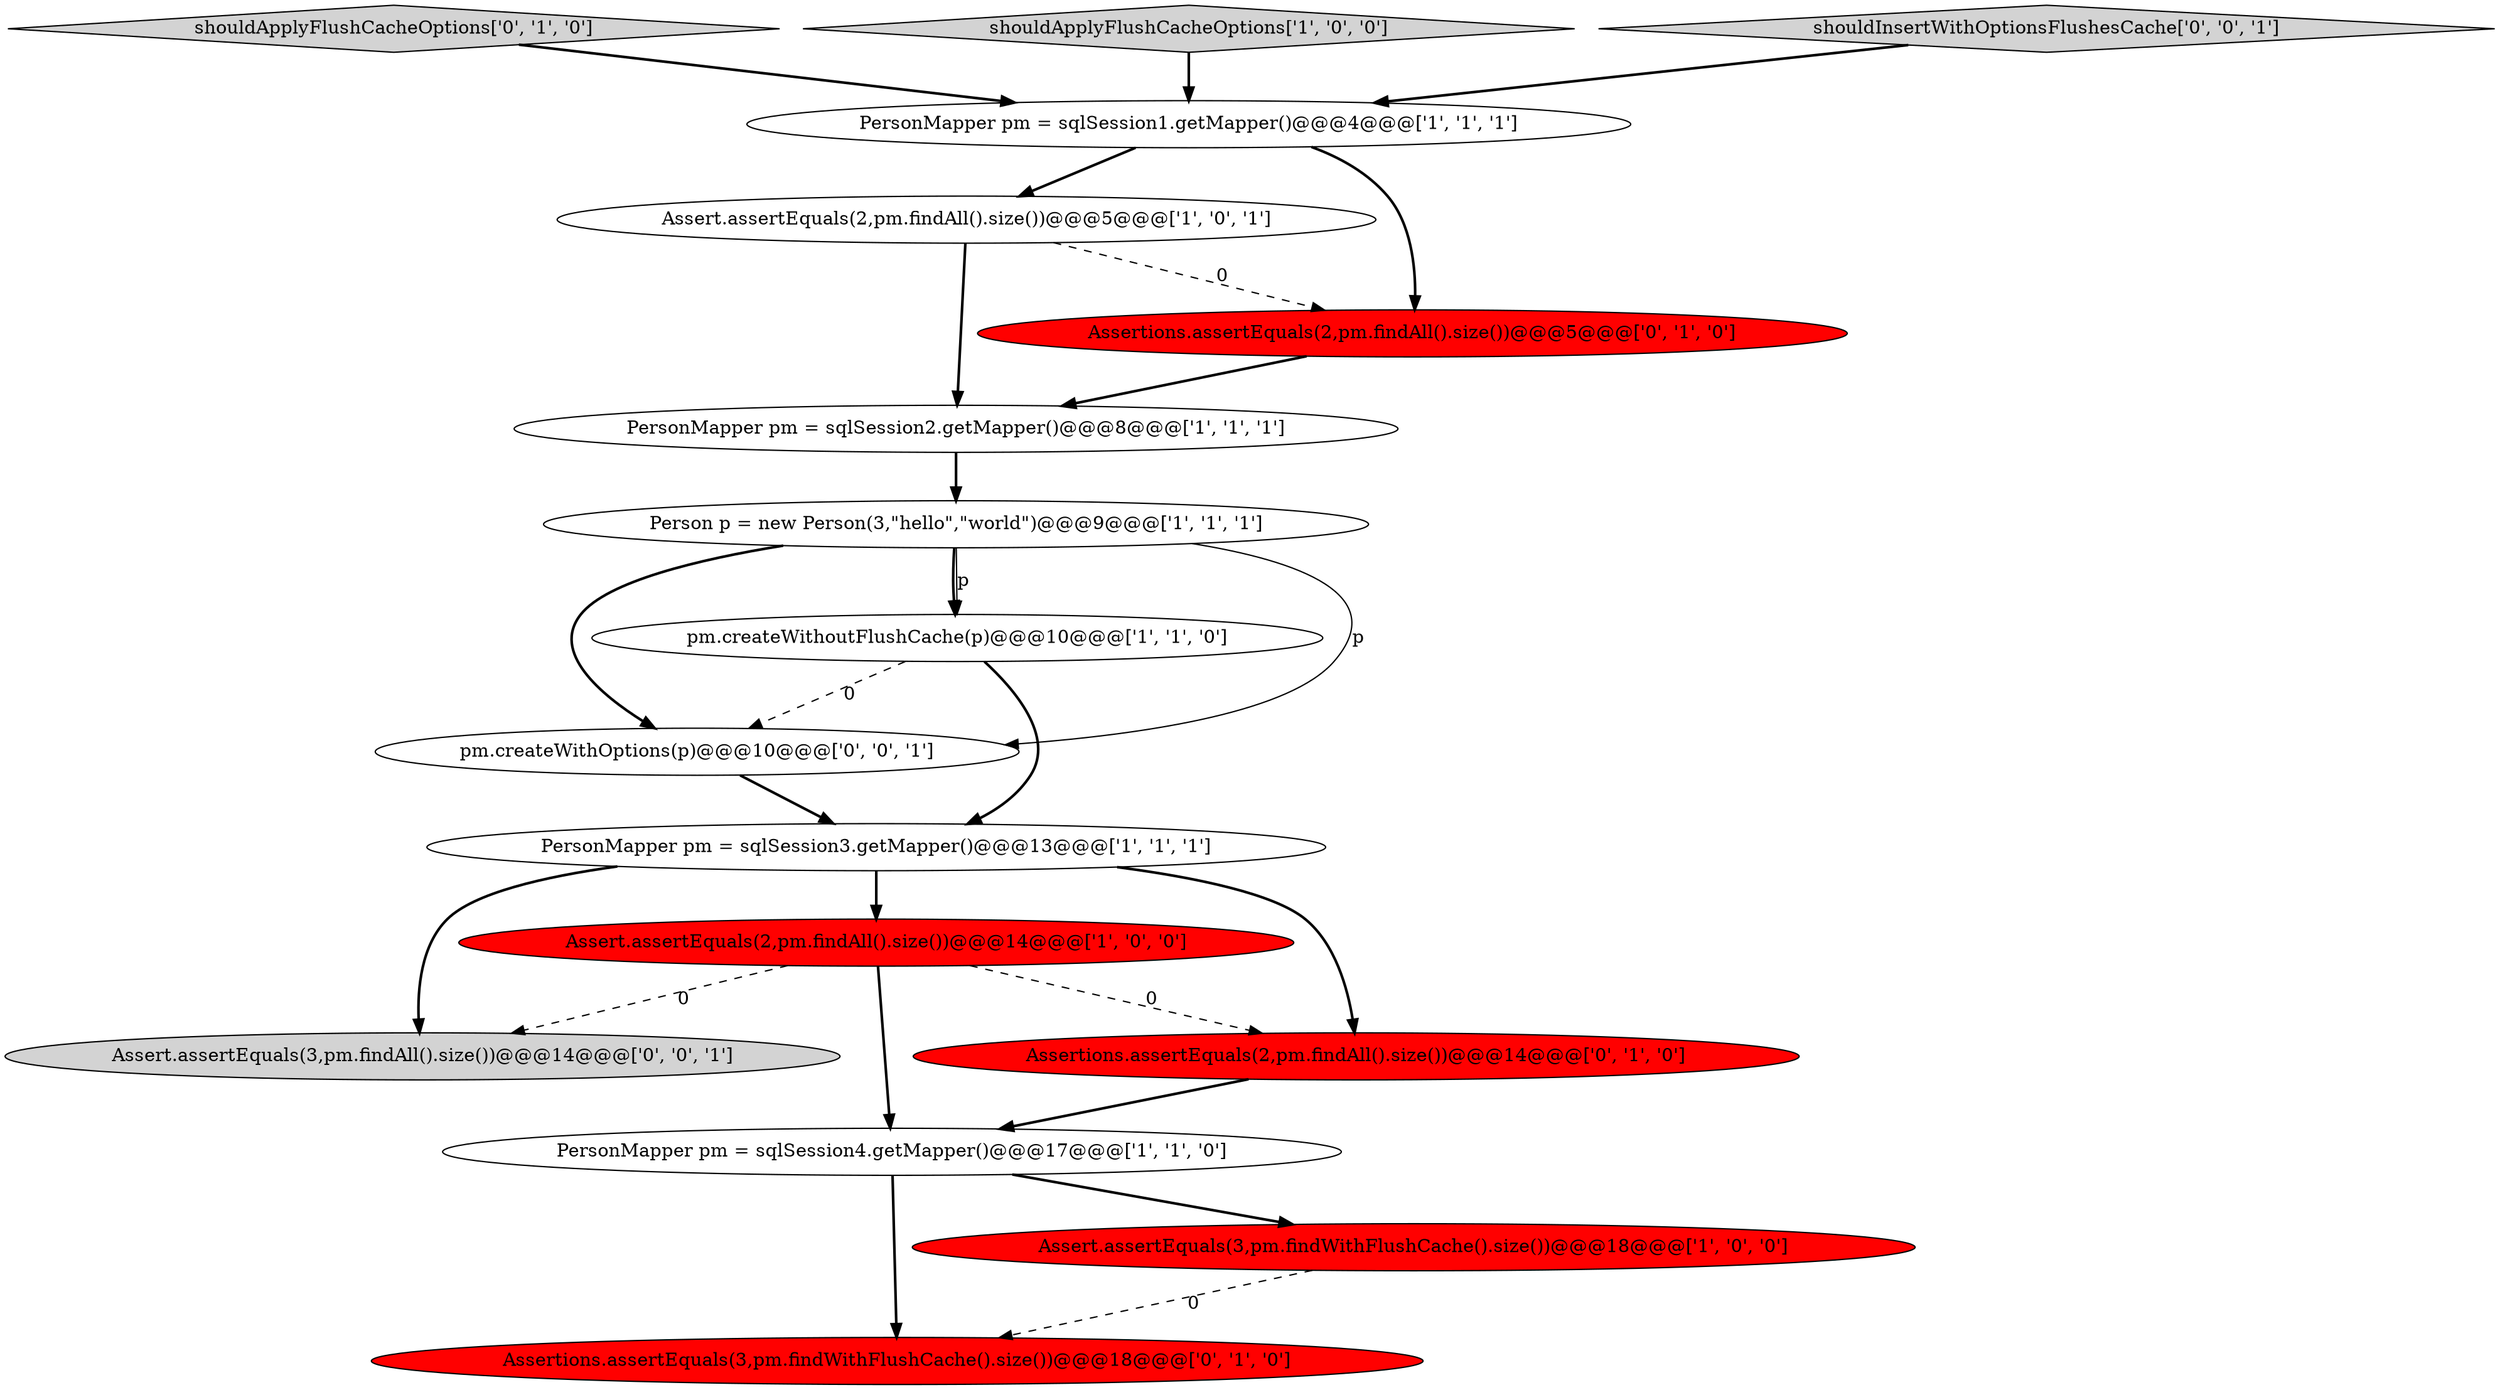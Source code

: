 digraph {
15 [style = filled, label = "pm.createWithOptions(p)@@@10@@@['0', '0', '1']", fillcolor = white, shape = ellipse image = "AAA0AAABBB3BBB"];
13 [style = filled, label = "Assertions.assertEquals(3,pm.findWithFlushCache().size())@@@18@@@['0', '1', '0']", fillcolor = red, shape = ellipse image = "AAA1AAABBB2BBB"];
4 [style = filled, label = "PersonMapper pm = sqlSession4.getMapper()@@@17@@@['1', '1', '0']", fillcolor = white, shape = ellipse image = "AAA0AAABBB1BBB"];
5 [style = filled, label = "Assert.assertEquals(2,pm.findAll().size())@@@14@@@['1', '0', '0']", fillcolor = red, shape = ellipse image = "AAA1AAABBB1BBB"];
0 [style = filled, label = "Assert.assertEquals(2,pm.findAll().size())@@@5@@@['1', '0', '1']", fillcolor = white, shape = ellipse image = "AAA0AAABBB1BBB"];
10 [style = filled, label = "shouldApplyFlushCacheOptions['0', '1', '0']", fillcolor = lightgray, shape = diamond image = "AAA0AAABBB2BBB"];
7 [style = filled, label = "PersonMapper pm = sqlSession2.getMapper()@@@8@@@['1', '1', '1']", fillcolor = white, shape = ellipse image = "AAA0AAABBB1BBB"];
9 [style = filled, label = "Person p = new Person(3,\"hello\",\"world\")@@@9@@@['1', '1', '1']", fillcolor = white, shape = ellipse image = "AAA0AAABBB1BBB"];
1 [style = filled, label = "pm.createWithoutFlushCache(p)@@@10@@@['1', '1', '0']", fillcolor = white, shape = ellipse image = "AAA0AAABBB1BBB"];
3 [style = filled, label = "shouldApplyFlushCacheOptions['1', '0', '0']", fillcolor = lightgray, shape = diamond image = "AAA0AAABBB1BBB"];
11 [style = filled, label = "Assertions.assertEquals(2,pm.findAll().size())@@@14@@@['0', '1', '0']", fillcolor = red, shape = ellipse image = "AAA1AAABBB2BBB"];
12 [style = filled, label = "Assertions.assertEquals(2,pm.findAll().size())@@@5@@@['0', '1', '0']", fillcolor = red, shape = ellipse image = "AAA1AAABBB2BBB"];
6 [style = filled, label = "PersonMapper pm = sqlSession1.getMapper()@@@4@@@['1', '1', '1']", fillcolor = white, shape = ellipse image = "AAA0AAABBB1BBB"];
14 [style = filled, label = "shouldInsertWithOptionsFlushesCache['0', '0', '1']", fillcolor = lightgray, shape = diamond image = "AAA0AAABBB3BBB"];
8 [style = filled, label = "PersonMapper pm = sqlSession3.getMapper()@@@13@@@['1', '1', '1']", fillcolor = white, shape = ellipse image = "AAA0AAABBB1BBB"];
2 [style = filled, label = "Assert.assertEquals(3,pm.findWithFlushCache().size())@@@18@@@['1', '0', '0']", fillcolor = red, shape = ellipse image = "AAA1AAABBB1BBB"];
16 [style = filled, label = "Assert.assertEquals(3,pm.findAll().size())@@@14@@@['0', '0', '1']", fillcolor = lightgray, shape = ellipse image = "AAA0AAABBB3BBB"];
8->16 [style = bold, label=""];
9->15 [style = solid, label="p"];
1->8 [style = bold, label=""];
1->15 [style = dashed, label="0"];
4->13 [style = bold, label=""];
11->4 [style = bold, label=""];
3->6 [style = bold, label=""];
6->0 [style = bold, label=""];
4->2 [style = bold, label=""];
9->1 [style = solid, label="p"];
0->12 [style = dashed, label="0"];
10->6 [style = bold, label=""];
12->7 [style = bold, label=""];
0->7 [style = bold, label=""];
5->16 [style = dashed, label="0"];
7->9 [style = bold, label=""];
8->5 [style = bold, label=""];
5->11 [style = dashed, label="0"];
9->15 [style = bold, label=""];
2->13 [style = dashed, label="0"];
5->4 [style = bold, label=""];
9->1 [style = bold, label=""];
8->11 [style = bold, label=""];
15->8 [style = bold, label=""];
14->6 [style = bold, label=""];
6->12 [style = bold, label=""];
}
